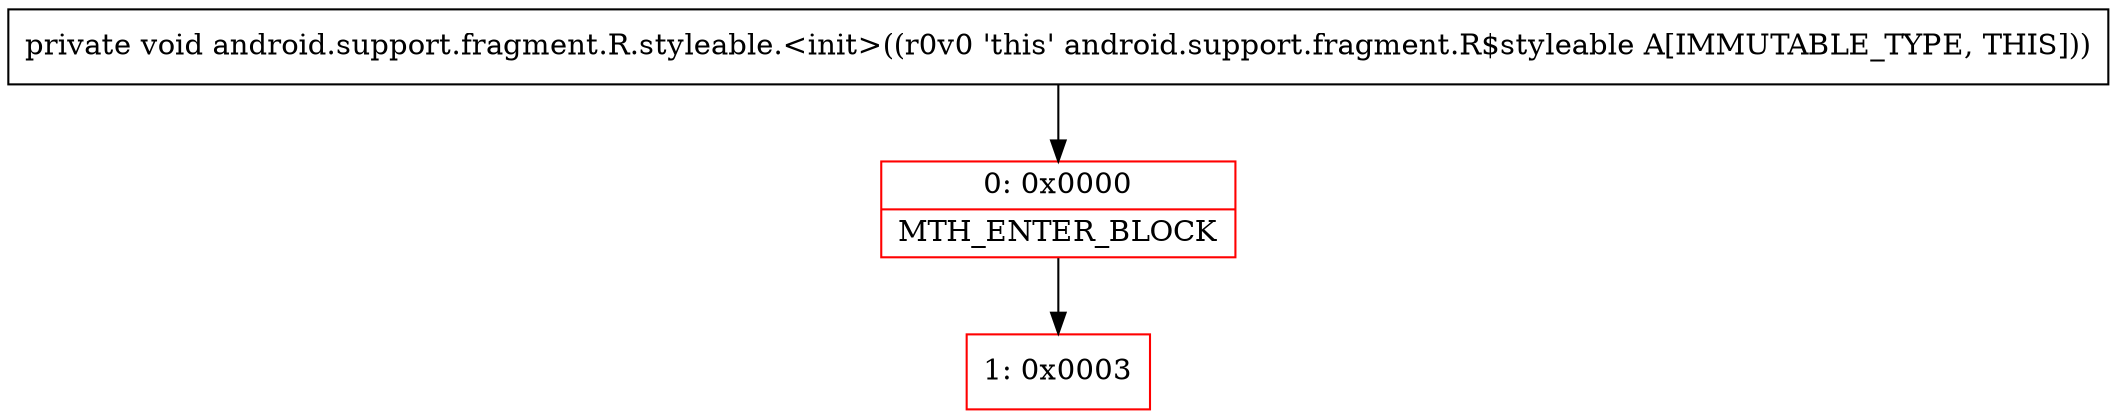 digraph "CFG forandroid.support.fragment.R.styleable.\<init\>()V" {
subgraph cluster_Region_425893356 {
label = "R(0)";
node [shape=record,color=blue];
}
Node_0 [shape=record,color=red,label="{0\:\ 0x0000|MTH_ENTER_BLOCK\l}"];
Node_1 [shape=record,color=red,label="{1\:\ 0x0003}"];
MethodNode[shape=record,label="{private void android.support.fragment.R.styleable.\<init\>((r0v0 'this' android.support.fragment.R$styleable A[IMMUTABLE_TYPE, THIS])) }"];
MethodNode -> Node_0;
Node_0 -> Node_1;
}

